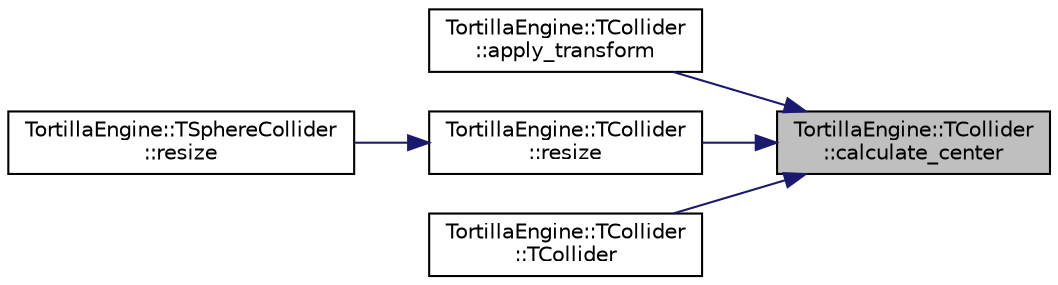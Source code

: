 digraph "TortillaEngine::TCollider::calculate_center"
{
 // LATEX_PDF_SIZE
  edge [fontname="Helvetica",fontsize="10",labelfontname="Helvetica",labelfontsize="10"];
  node [fontname="Helvetica",fontsize="10",shape=record];
  rankdir="RL";
  Node1 [label="TortillaEngine::TCollider\l::calculate_center",height=0.2,width=0.4,color="black", fillcolor="grey75", style="filled", fontcolor="black",tooltip="Calculates the center of the collider."];
  Node1 -> Node2 [dir="back",color="midnightblue",fontsize="10",style="solid",fontname="Helvetica"];
  Node2 [label="TortillaEngine::TCollider\l::apply_transform",height=0.2,width=0.4,color="black", fillcolor="white", style="filled",URL="$class_tortilla_engine_1_1_t_collider.html#a263f1d0a86987c5c456cb5f0cb05d7e4",tooltip="Apply the transform of the parent."];
  Node1 -> Node3 [dir="back",color="midnightblue",fontsize="10",style="solid",fontname="Helvetica"];
  Node3 [label="TortillaEngine::TCollider\l::resize",height=0.2,width=0.4,color="black", fillcolor="white", style="filled",URL="$class_tortilla_engine_1_1_t_collider.html#a11c7bcba2919de51199b2775dfd255fa",tooltip="Apply an scale to the collider."];
  Node3 -> Node4 [dir="back",color="midnightblue",fontsize="10",style="solid",fontname="Helvetica"];
  Node4 [label="TortillaEngine::TSphereCollider\l::resize",height=0.2,width=0.4,color="black", fillcolor="white", style="filled",URL="$class_tortilla_engine_1_1_t_sphere_collider.html#abef60ed6a59f209b59ffe1c80f51bc76",tooltip="Apply an scale to the collider."];
  Node1 -> Node5 [dir="back",color="midnightblue",fontsize="10",style="solid",fontname="Helvetica"];
  Node5 [label="TortillaEngine::TCollider\l::TCollider",height=0.2,width=0.4,color="black", fillcolor="white", style="filled",URL="$class_tortilla_engine_1_1_t_collider.html#aca14a63deb74db91a06158a6fc6d21fe",tooltip="Creates a collider with the given values."];
}
